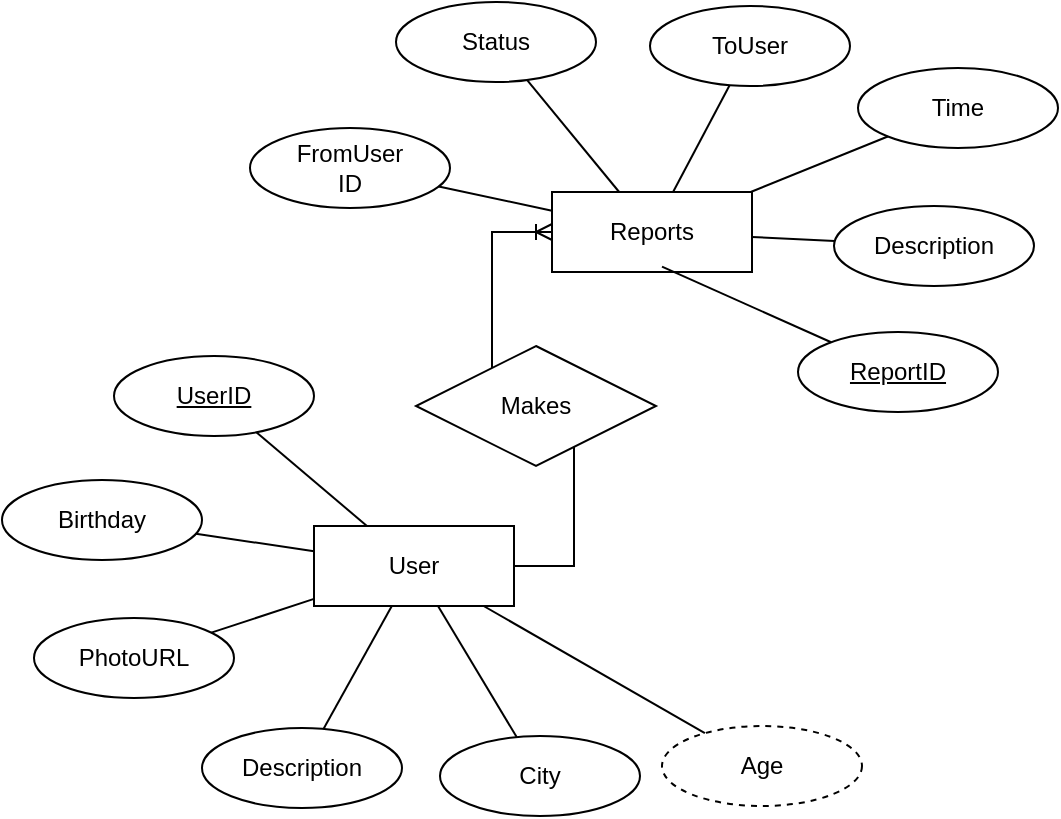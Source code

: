 <mxfile version="24.7.16">
  <diagram id="cUwBbkiYqpOlCIjUhcBZ" name="Page-1">
    <mxGraphModel dx="912" dy="927" grid="0" gridSize="10" guides="0" tooltips="1" connect="0" arrows="1" fold="1" page="0" pageScale="1" pageWidth="827" pageHeight="1169" background="#ffffff" math="0" shadow="0">
      <root>
        <mxCell id="0" />
        <mxCell id="1" parent="0" />
        <mxCell id="D7XC6FJpBqbY4H3ybRcu-165" value="&lt;div&gt;User&lt;/div&gt;" style="whiteSpace=wrap;html=1;align=center;" vertex="1" parent="1">
          <mxGeometry x="342" y="-134" width="100" height="40" as="geometry" />
        </mxCell>
        <mxCell id="D7XC6FJpBqbY4H3ybRcu-166" value="&lt;div&gt;UserID&lt;/div&gt;" style="ellipse;whiteSpace=wrap;html=1;align=center;fontStyle=4;" vertex="1" parent="1">
          <mxGeometry x="242" y="-219" width="100" height="40" as="geometry" />
        </mxCell>
        <mxCell id="D7XC6FJpBqbY4H3ybRcu-169" value="" style="endArrow=none;html=1;rounded=0;" edge="1" parent="1" source="D7XC6FJpBqbY4H3ybRcu-166" target="D7XC6FJpBqbY4H3ybRcu-165">
          <mxGeometry relative="1" as="geometry">
            <mxPoint x="289" y="-164" as="sourcePoint" />
            <mxPoint x="449" y="-164" as="targetPoint" />
          </mxGeometry>
        </mxCell>
        <mxCell id="D7XC6FJpBqbY4H3ybRcu-170" value="Birthday" style="ellipse;whiteSpace=wrap;html=1;align=center;" vertex="1" parent="1">
          <mxGeometry x="186" y="-157" width="100" height="40" as="geometry" />
        </mxCell>
        <mxCell id="D7XC6FJpBqbY4H3ybRcu-171" value="" style="endArrow=none;html=1;rounded=0;" edge="1" parent="1" source="D7XC6FJpBqbY4H3ybRcu-170" target="D7XC6FJpBqbY4H3ybRcu-165">
          <mxGeometry relative="1" as="geometry">
            <mxPoint x="323" y="-69" as="sourcePoint" />
            <mxPoint x="483" y="-69" as="targetPoint" />
          </mxGeometry>
        </mxCell>
        <mxCell id="D7XC6FJpBqbY4H3ybRcu-172" value="&lt;div&gt;PhotoURL&lt;/div&gt;" style="ellipse;whiteSpace=wrap;html=1;align=center;" vertex="1" parent="1">
          <mxGeometry x="202" y="-88" width="100" height="40" as="geometry" />
        </mxCell>
        <mxCell id="D7XC6FJpBqbY4H3ybRcu-173" value="&lt;div&gt;Description&lt;/div&gt;" style="ellipse;whiteSpace=wrap;html=1;align=center;" vertex="1" parent="1">
          <mxGeometry x="286" y="-33" width="100" height="40" as="geometry" />
        </mxCell>
        <mxCell id="D7XC6FJpBqbY4H3ybRcu-174" value="&lt;div&gt;City&lt;/div&gt;" style="ellipse;whiteSpace=wrap;html=1;align=center;" vertex="1" parent="1">
          <mxGeometry x="405" y="-29" width="100" height="40" as="geometry" />
        </mxCell>
        <mxCell id="D7XC6FJpBqbY4H3ybRcu-175" value="&lt;div&gt;Age&lt;/div&gt;" style="ellipse;whiteSpace=wrap;html=1;align=center;dashed=1;" vertex="1" parent="1">
          <mxGeometry x="516" y="-34" width="100" height="40" as="geometry" />
        </mxCell>
        <mxCell id="D7XC6FJpBqbY4H3ybRcu-177" value="" style="endArrow=none;html=1;rounded=0;" edge="1" parent="1" source="D7XC6FJpBqbY4H3ybRcu-172" target="D7XC6FJpBqbY4H3ybRcu-165">
          <mxGeometry relative="1" as="geometry">
            <mxPoint x="327" y="-91" as="sourcePoint" />
            <mxPoint x="487" y="-91" as="targetPoint" />
          </mxGeometry>
        </mxCell>
        <mxCell id="D7XC6FJpBqbY4H3ybRcu-178" value="" style="endArrow=none;html=1;rounded=0;" edge="1" parent="1" source="D7XC6FJpBqbY4H3ybRcu-173" target="D7XC6FJpBqbY4H3ybRcu-165">
          <mxGeometry relative="1" as="geometry">
            <mxPoint x="327" y="-91" as="sourcePoint" />
            <mxPoint x="487" y="-91" as="targetPoint" />
          </mxGeometry>
        </mxCell>
        <mxCell id="D7XC6FJpBqbY4H3ybRcu-179" value="" style="endArrow=none;html=1;rounded=0;" edge="1" parent="1" source="D7XC6FJpBqbY4H3ybRcu-165" target="D7XC6FJpBqbY4H3ybRcu-174">
          <mxGeometry relative="1" as="geometry">
            <mxPoint x="327" y="-91" as="sourcePoint" />
            <mxPoint x="487" y="-91" as="targetPoint" />
          </mxGeometry>
        </mxCell>
        <mxCell id="D7XC6FJpBqbY4H3ybRcu-180" value="" style="endArrow=none;html=1;rounded=0;" edge="1" parent="1" source="D7XC6FJpBqbY4H3ybRcu-165" target="D7XC6FJpBqbY4H3ybRcu-175">
          <mxGeometry relative="1" as="geometry">
            <mxPoint x="327" y="-91" as="sourcePoint" />
            <mxPoint x="546" y="-39" as="targetPoint" />
          </mxGeometry>
        </mxCell>
        <mxCell id="D7XC6FJpBqbY4H3ybRcu-181" value="&lt;div&gt;Reports&lt;/div&gt;" style="whiteSpace=wrap;html=1;align=center;" vertex="1" parent="1">
          <mxGeometry x="461" y="-301" width="100" height="40" as="geometry" />
        </mxCell>
        <mxCell id="D7XC6FJpBqbY4H3ybRcu-182" value="&lt;div&gt;Status&lt;/div&gt;" style="ellipse;whiteSpace=wrap;html=1;align=center;" vertex="1" parent="1">
          <mxGeometry x="383" y="-396" width="100" height="40" as="geometry" />
        </mxCell>
        <mxCell id="D7XC6FJpBqbY4H3ybRcu-183" value="&lt;div&gt;FromUser&lt;/div&gt;ID" style="ellipse;whiteSpace=wrap;html=1;align=center;" vertex="1" parent="1">
          <mxGeometry x="310" y="-333" width="100" height="40" as="geometry" />
        </mxCell>
        <mxCell id="D7XC6FJpBqbY4H3ybRcu-184" value="&lt;div&gt;ToUser&lt;/div&gt;" style="ellipse;whiteSpace=wrap;html=1;align=center;" vertex="1" parent="1">
          <mxGeometry x="510" y="-394" width="100" height="40" as="geometry" />
        </mxCell>
        <mxCell id="D7XC6FJpBqbY4H3ybRcu-185" value="&lt;div&gt;Time&lt;/div&gt;" style="ellipse;whiteSpace=wrap;html=1;align=center;" vertex="1" parent="1">
          <mxGeometry x="614" y="-363" width="100" height="40" as="geometry" />
        </mxCell>
        <mxCell id="D7XC6FJpBqbY4H3ybRcu-186" value="Description" style="ellipse;whiteSpace=wrap;html=1;align=center;" vertex="1" parent="1">
          <mxGeometry x="602" y="-294" width="100" height="40" as="geometry" />
        </mxCell>
        <mxCell id="D7XC6FJpBqbY4H3ybRcu-187" value="" style="endArrow=none;html=1;rounded=0;" edge="1" parent="1" source="D7XC6FJpBqbY4H3ybRcu-184" target="D7XC6FJpBqbY4H3ybRcu-181">
          <mxGeometry relative="1" as="geometry">
            <mxPoint x="293" y="-219" as="sourcePoint" />
            <mxPoint x="453" y="-219" as="targetPoint" />
          </mxGeometry>
        </mxCell>
        <mxCell id="D7XC6FJpBqbY4H3ybRcu-188" value="" style="endArrow=none;html=1;rounded=0;" edge="1" parent="1" source="D7XC6FJpBqbY4H3ybRcu-182" target="D7XC6FJpBqbY4H3ybRcu-181">
          <mxGeometry relative="1" as="geometry">
            <mxPoint x="293" y="-219" as="sourcePoint" />
            <mxPoint x="453" y="-219" as="targetPoint" />
          </mxGeometry>
        </mxCell>
        <mxCell id="D7XC6FJpBqbY4H3ybRcu-189" value="" style="endArrow=none;html=1;rounded=0;" edge="1" parent="1" source="D7XC6FJpBqbY4H3ybRcu-183" target="D7XC6FJpBqbY4H3ybRcu-181">
          <mxGeometry relative="1" as="geometry">
            <mxPoint x="293" y="-219" as="sourcePoint" />
            <mxPoint x="453" y="-219" as="targetPoint" />
          </mxGeometry>
        </mxCell>
        <mxCell id="D7XC6FJpBqbY4H3ybRcu-190" value="" style="endArrow=none;html=1;rounded=0;" edge="1" parent="1" source="D7XC6FJpBqbY4H3ybRcu-185" target="D7XC6FJpBqbY4H3ybRcu-181">
          <mxGeometry relative="1" as="geometry">
            <mxPoint x="293" y="-219" as="sourcePoint" />
            <mxPoint x="453" y="-219" as="targetPoint" />
          </mxGeometry>
        </mxCell>
        <mxCell id="D7XC6FJpBqbY4H3ybRcu-191" value="" style="endArrow=none;html=1;rounded=0;" edge="1" parent="1" source="D7XC6FJpBqbY4H3ybRcu-186" target="D7XC6FJpBqbY4H3ybRcu-181">
          <mxGeometry relative="1" as="geometry">
            <mxPoint x="293" y="-219" as="sourcePoint" />
            <mxPoint x="453" y="-219" as="targetPoint" />
          </mxGeometry>
        </mxCell>
        <mxCell id="D7XC6FJpBqbY4H3ybRcu-192" value="" style="edgeStyle=entityRelationEdgeStyle;fontSize=12;html=1;endArrow=ERoneToMany;rounded=0;" edge="1" parent="1" source="D7XC6FJpBqbY4H3ybRcu-165" target="D7XC6FJpBqbY4H3ybRcu-181">
          <mxGeometry width="100" height="100" relative="1" as="geometry">
            <mxPoint x="323" y="-169" as="sourcePoint" />
            <mxPoint x="423" y="-269" as="targetPoint" />
          </mxGeometry>
        </mxCell>
        <mxCell id="D7XC6FJpBqbY4H3ybRcu-194" value="ReportID" style="ellipse;whiteSpace=wrap;html=1;align=center;fontStyle=4;" vertex="1" parent="1">
          <mxGeometry x="584" y="-231" width="100" height="40" as="geometry" />
        </mxCell>
        <mxCell id="D7XC6FJpBqbY4H3ybRcu-195" value="" style="endArrow=none;html=1;rounded=0;exitX=0.55;exitY=0.933;exitDx=0;exitDy=0;exitPerimeter=0;" edge="1" parent="1" source="D7XC6FJpBqbY4H3ybRcu-181" target="D7XC6FJpBqbY4H3ybRcu-194">
          <mxGeometry relative="1" as="geometry">
            <mxPoint x="409" y="-180" as="sourcePoint" />
            <mxPoint x="569" y="-180" as="targetPoint" />
          </mxGeometry>
        </mxCell>
        <mxCell id="D7XC6FJpBqbY4H3ybRcu-196" value="Makes" style="shape=rhombus;perimeter=rhombusPerimeter;whiteSpace=wrap;html=1;align=center;" vertex="1" parent="1">
          <mxGeometry x="393" y="-224" width="120" height="60" as="geometry" />
        </mxCell>
      </root>
    </mxGraphModel>
  </diagram>
</mxfile>
